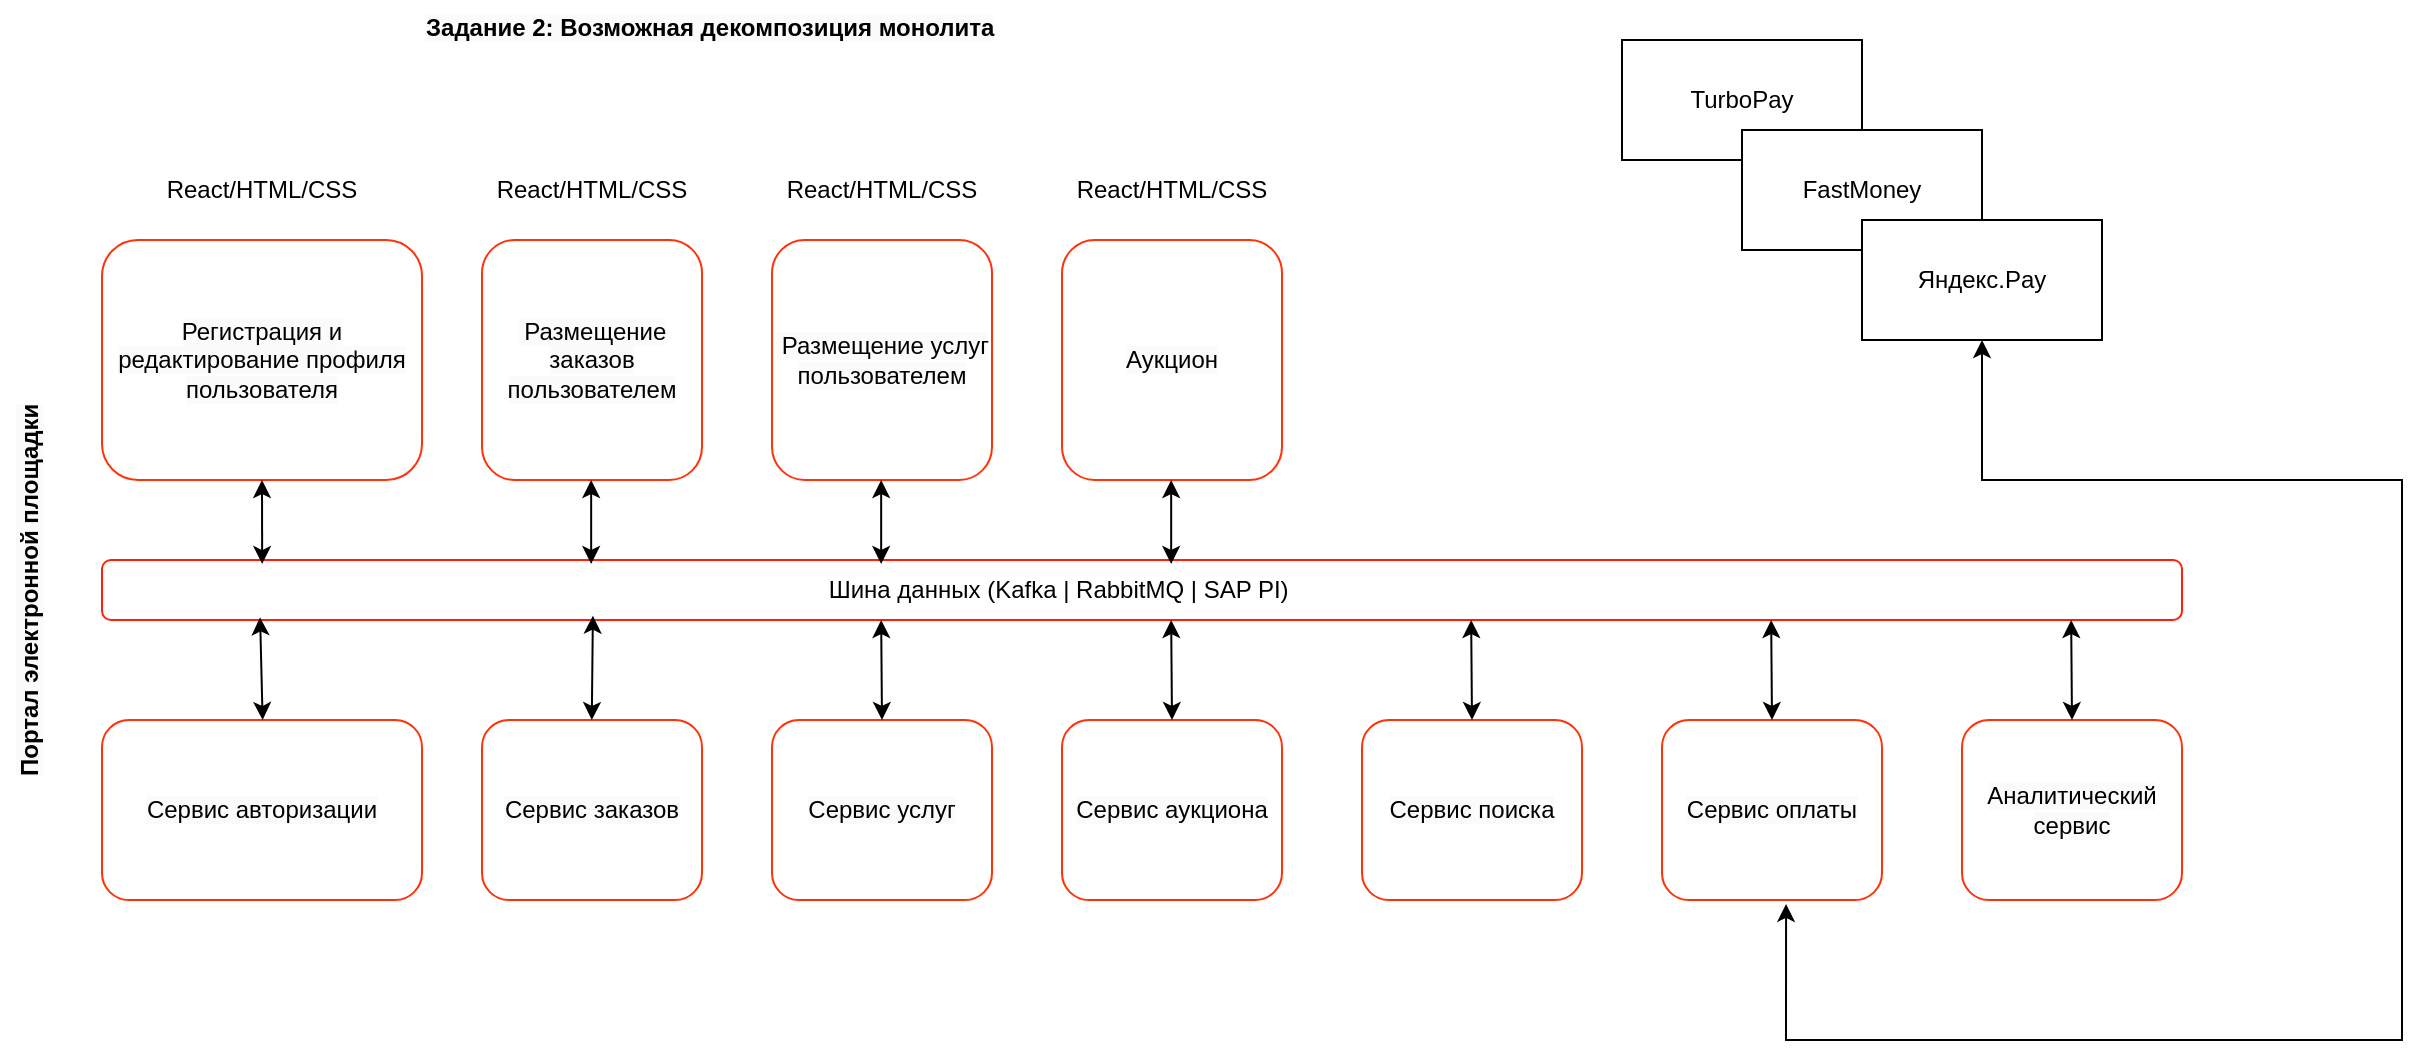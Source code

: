 <mxfile version="26.0.11">
  <diagram id="kgpKYQtTHZ0yAKxKKP6v" name="Page-1">
    <mxGraphModel dx="995" dy="543" grid="1" gridSize="10" guides="1" tooltips="1" connect="1" arrows="1" fold="1" page="1" pageScale="1" pageWidth="850" pageHeight="1100" math="0" shadow="0">
      <root>
        <mxCell id="0" />
        <mxCell id="1" parent="0" />
        <mxCell id="s-tv678PbhezY-uhHTnp-1" value="&lt;span style=&quot;color: rgb(0, 0, 0); font-family: Helvetica; font-size: 12px; font-style: normal; font-variant-ligatures: normal; font-variant-caps: normal; font-weight: 400; letter-spacing: normal; orphans: 2; text-align: center; text-indent: 0px; text-transform: none; widows: 2; word-spacing: 0px; -webkit-text-stroke-width: 0px; white-space: normal; background-color: rgb(251, 251, 251); text-decoration-thickness: initial; text-decoration-style: initial; text-decoration-color: initial; display: inline !important; float: none;&quot;&gt;Сервис авторизации&lt;/span&gt;" style="rounded=1;whiteSpace=wrap;html=1;strokeColor=light-dark(#FF320A,#FFFFFF);" parent="1" vertex="1">
          <mxGeometry x="130" y="380" width="160" height="90" as="geometry" />
        </mxCell>
        <mxCell id="s-tv678PbhezY-uhHTnp-4" value="&lt;span style=&quot;color: rgb(0, 0, 0); font-family: Helvetica; font-size: 12px; font-style: normal; font-variant-ligatures: normal; font-variant-caps: normal; font-weight: 700; letter-spacing: normal; orphans: 2; text-align: center; text-indent: 0px; text-transform: none; widows: 2; word-spacing: 0px; -webkit-text-stroke-width: 0px; white-space: nowrap; background-color: rgb(251, 251, 251); text-decoration-thickness: initial; text-decoration-style: initial; text-decoration-color: initial; display: inline !important; float: none;&quot;&gt;Задание 2: Возможная декомпозиция монолита&lt;/span&gt;" style="text;whiteSpace=wrap;html=1;" parent="1" vertex="1">
          <mxGeometry x="290" y="20" width="310" height="40" as="geometry" />
        </mxCell>
        <mxCell id="s-tv678PbhezY-uhHTnp-5" value="&lt;span style=&quot;color: rgb(0, 0, 0); font-family: Helvetica; font-size: 12px; font-style: normal; font-variant-ligatures: normal; font-variant-caps: normal; font-weight: 700; letter-spacing: normal; orphans: 2; text-align: center; text-indent: 0px; text-transform: none; widows: 2; word-spacing: 0px; -webkit-text-stroke-width: 0px; white-space: nowrap; background-color: rgb(251, 251, 251); text-decoration-thickness: initial; text-decoration-style: initial; text-decoration-color: initial; display: inline !important; float: none;&quot;&gt;Портал электронной площадки&lt;/span&gt;" style="text;whiteSpace=wrap;html=1;rotation=270;" parent="1" vertex="1">
          <mxGeometry x="-10" y="280" width="220" height="40" as="geometry" />
        </mxCell>
        <mxCell id="s-tv678PbhezY-uhHTnp-7" value="&lt;span style=&quot;color: rgb(0, 0, 0); font-family: Helvetica; font-size: 12px; font-style: normal; font-variant-ligatures: normal; font-variant-caps: normal; font-weight: 400; letter-spacing: normal; orphans: 2; text-align: center; text-indent: 0px; text-transform: none; widows: 2; word-spacing: 0px; -webkit-text-stroke-width: 0px; white-space: normal; background-color: rgb(251, 251, 251); text-decoration-thickness: initial; text-decoration-style: initial; text-decoration-color: initial; display: inline !important; float: none;&quot;&gt;Сервис заказов&lt;/span&gt;" style="rounded=1;whiteSpace=wrap;html=1;strokeColor=light-dark(#FF320A,#FFFFFF);" parent="1" vertex="1">
          <mxGeometry x="320" y="380" width="110" height="90" as="geometry" />
        </mxCell>
        <mxCell id="s-tv678PbhezY-uhHTnp-8" value="&lt;span style=&quot;color: rgb(0, 0, 0); font-family: Helvetica; font-size: 12px; font-style: normal; font-variant-ligatures: normal; font-variant-caps: normal; font-weight: 400; letter-spacing: normal; orphans: 2; text-align: center; text-indent: 0px; text-transform: none; widows: 2; word-spacing: 0px; -webkit-text-stroke-width: 0px; white-space: normal; background-color: rgb(251, 251, 251); text-decoration-thickness: initial; text-decoration-style: initial; text-decoration-color: initial; display: inline !important; float: none;&quot;&gt;Сервис услуг&lt;/span&gt;" style="rounded=1;whiteSpace=wrap;html=1;strokeColor=light-dark(#FF320A,#FFFFFF);" parent="1" vertex="1">
          <mxGeometry x="465" y="380" width="110" height="90" as="geometry" />
        </mxCell>
        <mxCell id="s-tv678PbhezY-uhHTnp-9" value="&lt;span style=&quot;color: rgb(0, 0, 0); font-family: Helvetica; font-size: 12px; font-style: normal; font-variant-ligatures: normal; font-variant-caps: normal; font-weight: 400; letter-spacing: normal; orphans: 2; text-align: center; text-indent: 0px; text-transform: none; widows: 2; word-spacing: 0px; -webkit-text-stroke-width: 0px; white-space: normal; background-color: rgb(251, 251, 251); text-decoration-thickness: initial; text-decoration-style: initial; text-decoration-color: initial; display: inline !important; float: none;&quot;&gt;Сервис аукциона&lt;/span&gt;" style="rounded=1;whiteSpace=wrap;html=1;strokeColor=light-dark(#FF320A,#FFFFFF);" parent="1" vertex="1">
          <mxGeometry x="610" y="380" width="110" height="90" as="geometry" />
        </mxCell>
        <mxCell id="s-tv678PbhezY-uhHTnp-11" value="React/HTML/CSS" style="text;html=1;align=center;verticalAlign=middle;whiteSpace=wrap;rounded=0;" parent="1" vertex="1">
          <mxGeometry x="180" y="95" width="60" height="40" as="geometry" />
        </mxCell>
        <mxCell id="s-tv678PbhezY-uhHTnp-13" value="React/HTML/CSS" style="text;html=1;align=center;verticalAlign=middle;whiteSpace=wrap;rounded=0;" parent="1" vertex="1">
          <mxGeometry x="345" y="95" width="60" height="40" as="geometry" />
        </mxCell>
        <mxCell id="s-tv678PbhezY-uhHTnp-14" value="React/HTML/CSS" style="text;html=1;align=center;verticalAlign=middle;whiteSpace=wrap;rounded=0;" parent="1" vertex="1">
          <mxGeometry x="490" y="95" width="60" height="40" as="geometry" />
        </mxCell>
        <mxCell id="s-tv678PbhezY-uhHTnp-15" value="React/HTML/CSS" style="text;html=1;align=center;verticalAlign=middle;whiteSpace=wrap;rounded=0;" parent="1" vertex="1">
          <mxGeometry x="610" y="95" width="110" height="40" as="geometry" />
        </mxCell>
        <mxCell id="s-tv678PbhezY-uhHTnp-16" value="&lt;span style=&quot;color: rgb(0, 0, 0); font-family: Helvetica; font-size: 12px; font-style: normal; font-variant-ligatures: normal; font-variant-caps: normal; font-weight: 400; letter-spacing: normal; orphans: 2; text-align: center; text-indent: 0px; text-transform: none; widows: 2; word-spacing: 0px; -webkit-text-stroke-width: 0px; white-space: normal; background-color: rgb(251, 251, 251); text-decoration-thickness: initial; text-decoration-style: initial; text-decoration-color: initial; display: inline !important; float: none;&quot;&gt;Регистрация и редактирование профиля пользователя&lt;/span&gt;" style="rounded=1;whiteSpace=wrap;html=1;strokeColor=light-dark(#FF320A,#FFFFFF);" parent="1" vertex="1">
          <mxGeometry x="130" y="140" width="160" height="120" as="geometry" />
        </mxCell>
        <mxCell id="s-tv678PbhezY-uhHTnp-21" value="&lt;span style=&quot;color: rgb(0, 0, 0); font-family: Helvetica; font-size: 12px; font-style: normal; font-variant-ligatures: normal; font-variant-caps: normal; font-weight: 400; letter-spacing: normal; orphans: 2; text-align: center; text-indent: 0px; text-transform: none; widows: 2; word-spacing: 0px; -webkit-text-stroke-width: 0px; white-space: normal; background-color: rgb(251, 251, 251); text-decoration-thickness: initial; text-decoration-style: initial; text-decoration-color: initial; display: inline !important; float: none;&quot;&gt;&amp;nbsp;Размещение заказов пользователем&lt;/span&gt;" style="rounded=1;whiteSpace=wrap;html=1;strokeColor=light-dark(#FF320A,#FFFFFF);" parent="1" vertex="1">
          <mxGeometry x="320" y="140" width="110" height="120" as="geometry" />
        </mxCell>
        <mxCell id="s-tv678PbhezY-uhHTnp-22" value="&lt;span style=&quot;color: rgb(0, 0, 0); font-family: Helvetica; font-size: 12px; font-style: normal; font-variant-ligatures: normal; font-variant-caps: normal; font-weight: 400; letter-spacing: normal; orphans: 2; text-align: center; text-indent: 0px; text-transform: none; widows: 2; word-spacing: 0px; -webkit-text-stroke-width: 0px; white-space: normal; background-color: rgb(251, 251, 251); text-decoration-thickness: initial; text-decoration-style: initial; text-decoration-color: initial; display: inline !important; float: none;&quot;&gt;&amp;nbsp;Размещение услуг пользователем&lt;/span&gt;" style="rounded=1;whiteSpace=wrap;html=1;strokeColor=light-dark(#FF320A,#FFFFFF);" parent="1" vertex="1">
          <mxGeometry x="465" y="140" width="110" height="120" as="geometry" />
        </mxCell>
        <mxCell id="s-tv678PbhezY-uhHTnp-23" value="&lt;span style=&quot;color: rgb(0, 0, 0); font-family: Helvetica; font-size: 12px; font-style: normal; font-variant-ligatures: normal; font-variant-caps: normal; font-weight: 400; letter-spacing: normal; orphans: 2; text-align: center; text-indent: 0px; text-transform: none; widows: 2; word-spacing: 0px; -webkit-text-stroke-width: 0px; white-space: normal; background-color: rgb(251, 251, 251); text-decoration-thickness: initial; text-decoration-style: initial; text-decoration-color: initial; display: inline !important; float: none;&quot;&gt;Аукцион&lt;/span&gt;" style="rounded=1;whiteSpace=wrap;html=1;strokeColor=light-dark(#FF320A,#FFFFFF);" parent="1" vertex="1">
          <mxGeometry x="610" y="140" width="110" height="120" as="geometry" />
        </mxCell>
        <mxCell id="s-tv678PbhezY-uhHTnp-25" value="&lt;span style=&quot;color: rgb(0, 0, 0); font-family: Helvetica; font-size: 12px; font-style: normal; font-variant-ligatures: normal; font-variant-caps: normal; font-weight: 400; letter-spacing: normal; orphans: 2; text-align: center; text-indent: 0px; text-transform: none; widows: 2; word-spacing: 0px; -webkit-text-stroke-width: 0px; white-space: normal; background-color: rgb(251, 251, 251); text-decoration-thickness: initial; text-decoration-style: initial; text-decoration-color: initial; display: inline !important; float: none;&quot;&gt;Сервис поиска&lt;/span&gt;" style="rounded=1;whiteSpace=wrap;html=1;strokeColor=light-dark(#FF320A,#FFFFFF);" parent="1" vertex="1">
          <mxGeometry x="760" y="380" width="110" height="90" as="geometry" />
        </mxCell>
        <mxCell id="s-tv678PbhezY-uhHTnp-26" value="&lt;span style=&quot;color: rgb(0, 0, 0); font-family: Helvetica; font-size: 12px; font-style: normal; font-variant-ligatures: normal; font-variant-caps: normal; font-weight: 400; letter-spacing: normal; orphans: 2; text-align: center; text-indent: 0px; text-transform: none; widows: 2; word-spacing: 0px; -webkit-text-stroke-width: 0px; white-space: normal; background-color: rgb(251, 251, 251); text-decoration-thickness: initial; text-decoration-style: initial; text-decoration-color: initial; display: inline !important; float: none;&quot;&gt;Сервис оплаты&lt;/span&gt;" style="rounded=1;whiteSpace=wrap;html=1;strokeColor=light-dark(#FF320A,#FFFFFF);" parent="1" vertex="1">
          <mxGeometry x="910" y="380" width="110" height="90" as="geometry" />
        </mxCell>
        <mxCell id="s-tv678PbhezY-uhHTnp-27" value="&lt;span style=&quot;color: rgb(0, 0, 0); font-family: Helvetica; font-size: 12px; font-style: normal; font-variant-ligatures: normal; font-variant-caps: normal; font-weight: 400; letter-spacing: normal; orphans: 2; text-align: center; text-indent: 0px; text-transform: none; widows: 2; word-spacing: 0px; -webkit-text-stroke-width: 0px; white-space: normal; background-color: rgb(251, 251, 251); text-decoration-thickness: initial; text-decoration-style: initial; text-decoration-color: initial; display: inline !important; float: none;&quot;&gt;Аналитический сервис&lt;/span&gt;" style="rounded=1;whiteSpace=wrap;html=1;strokeColor=light-dark(#FF320A,#FFFFFF);" parent="1" vertex="1">
          <mxGeometry x="1060" y="380" width="110" height="90" as="geometry" />
        </mxCell>
        <mxCell id="s-tv678PbhezY-uhHTnp-28" value="" style="rounded=1;whiteSpace=wrap;html=1;strokeColor=light-dark(#FF2007,#FFFFFF);" parent="1" vertex="1">
          <mxGeometry x="130" y="300" width="1040" height="30" as="geometry" />
        </mxCell>
        <mxCell id="s-tv678PbhezY-uhHTnp-30" value="Шина данных (Kafka | RabbitMQ | SAP PI)&amp;nbsp;" style="text;html=1;align=center;verticalAlign=middle;whiteSpace=wrap;rounded=0;" parent="1" vertex="1">
          <mxGeometry x="450" y="300" width="320" height="30" as="geometry" />
        </mxCell>
        <mxCell id="50NvU-xwB35Kj3Ts2R44-1" value="TurboPay" style="rounded=0;whiteSpace=wrap;html=1;" vertex="1" parent="1">
          <mxGeometry x="890" y="40" width="120" height="60" as="geometry" />
        </mxCell>
        <mxCell id="50NvU-xwB35Kj3Ts2R44-2" value="FastMoney" style="rounded=0;whiteSpace=wrap;html=1;" vertex="1" parent="1">
          <mxGeometry x="950" y="85" width="120" height="60" as="geometry" />
        </mxCell>
        <mxCell id="50NvU-xwB35Kj3Ts2R44-3" value="Яндекс.Pay" style="rounded=0;whiteSpace=wrap;html=1;" vertex="1" parent="1">
          <mxGeometry x="1010" y="130" width="120" height="60" as="geometry" />
        </mxCell>
        <mxCell id="50NvU-xwB35Kj3Ts2R44-4" value="" style="endArrow=classic;startArrow=classic;html=1;rounded=0;entryX=0.5;entryY=1;entryDx=0;entryDy=0;exitX=0.564;exitY=1.022;exitDx=0;exitDy=0;exitPerimeter=0;" edge="1" parent="1" source="s-tv678PbhezY-uhHTnp-26" target="50NvU-xwB35Kj3Ts2R44-3">
          <mxGeometry width="50" height="50" relative="1" as="geometry">
            <mxPoint x="680" y="290" as="sourcePoint" />
            <mxPoint x="730" y="240" as="targetPoint" />
            <Array as="points">
              <mxPoint x="972" y="540" />
              <mxPoint x="1280" y="540" />
              <mxPoint x="1280" y="260" />
              <mxPoint x="1070" y="260" />
            </Array>
          </mxGeometry>
        </mxCell>
        <mxCell id="50NvU-xwB35Kj3Ts2R44-5" value="" style="endArrow=classic;startArrow=classic;html=1;rounded=0;exitX=0.077;exitY=0.067;exitDx=0;exitDy=0;exitPerimeter=0;" edge="1" parent="1" source="s-tv678PbhezY-uhHTnp-28">
          <mxGeometry width="50" height="50" relative="1" as="geometry">
            <mxPoint x="160" y="310" as="sourcePoint" />
            <mxPoint x="210" y="260" as="targetPoint" />
          </mxGeometry>
        </mxCell>
        <mxCell id="50NvU-xwB35Kj3Ts2R44-6" value="" style="endArrow=classic;startArrow=classic;html=1;rounded=0;exitX=0.077;exitY=0.067;exitDx=0;exitDy=0;exitPerimeter=0;" edge="1" parent="1">
          <mxGeometry width="50" height="50" relative="1" as="geometry">
            <mxPoint x="374.58" y="302" as="sourcePoint" />
            <mxPoint x="374.58" y="260" as="targetPoint" />
          </mxGeometry>
        </mxCell>
        <mxCell id="50NvU-xwB35Kj3Ts2R44-7" value="" style="endArrow=classic;startArrow=classic;html=1;rounded=0;exitX=0.077;exitY=0.067;exitDx=0;exitDy=0;exitPerimeter=0;" edge="1" parent="1">
          <mxGeometry width="50" height="50" relative="1" as="geometry">
            <mxPoint x="519.58" y="302" as="sourcePoint" />
            <mxPoint x="519.58" y="260" as="targetPoint" />
          </mxGeometry>
        </mxCell>
        <mxCell id="50NvU-xwB35Kj3Ts2R44-8" value="" style="endArrow=classic;startArrow=classic;html=1;rounded=0;exitX=0.077;exitY=0.067;exitDx=0;exitDy=0;exitPerimeter=0;" edge="1" parent="1">
          <mxGeometry width="50" height="50" relative="1" as="geometry">
            <mxPoint x="664.58" y="302" as="sourcePoint" />
            <mxPoint x="664.58" y="260" as="targetPoint" />
          </mxGeometry>
        </mxCell>
        <mxCell id="50NvU-xwB35Kj3Ts2R44-9" value="" style="endArrow=classic;startArrow=classic;html=1;rounded=0;entryX=0.076;entryY=0.956;entryDx=0;entryDy=0;entryPerimeter=0;" edge="1" parent="1" target="s-tv678PbhezY-uhHTnp-28">
          <mxGeometry width="50" height="50" relative="1" as="geometry">
            <mxPoint x="210.32" y="380" as="sourcePoint" />
            <mxPoint x="210.0" y="333.66" as="targetPoint" />
          </mxGeometry>
        </mxCell>
        <mxCell id="50NvU-xwB35Kj3Ts2R44-10" value="" style="endArrow=classic;startArrow=classic;html=1;rounded=0;entryX=0.236;entryY=0.928;entryDx=0;entryDy=0;entryPerimeter=0;" edge="1" parent="1" target="s-tv678PbhezY-uhHTnp-28">
          <mxGeometry width="50" height="50" relative="1" as="geometry">
            <mxPoint x="374.9" y="380" as="sourcePoint" />
            <mxPoint x="374.58" y="333.66" as="targetPoint" />
          </mxGeometry>
        </mxCell>
        <mxCell id="50NvU-xwB35Kj3Ts2R44-11" value="" style="endArrow=classic;startArrow=classic;html=1;rounded=0;entryX=0.067;entryY=1.122;entryDx=0;entryDy=0;entryPerimeter=0;exitX=0.5;exitY=0;exitDx=0;exitDy=0;" edge="1" parent="1" source="s-tv678PbhezY-uhHTnp-8">
          <mxGeometry width="50" height="50" relative="1" as="geometry">
            <mxPoint x="519.9" y="376.34" as="sourcePoint" />
            <mxPoint x="519.58" y="330.0" as="targetPoint" />
          </mxGeometry>
        </mxCell>
        <mxCell id="50NvU-xwB35Kj3Ts2R44-12" value="" style="endArrow=classic;startArrow=classic;html=1;rounded=0;entryX=0.067;entryY=1.122;entryDx=0;entryDy=0;entryPerimeter=0;exitX=0.5;exitY=0;exitDx=0;exitDy=0;" edge="1" parent="1">
          <mxGeometry width="50" height="50" relative="1" as="geometry">
            <mxPoint x="665" y="380" as="sourcePoint" />
            <mxPoint x="664.58" y="330.0" as="targetPoint" />
          </mxGeometry>
        </mxCell>
        <mxCell id="50NvU-xwB35Kj3Ts2R44-13" value="" style="endArrow=classic;startArrow=classic;html=1;rounded=0;entryX=0.067;entryY=1.122;entryDx=0;entryDy=0;entryPerimeter=0;exitX=0.5;exitY=0;exitDx=0;exitDy=0;" edge="1" parent="1">
          <mxGeometry width="50" height="50" relative="1" as="geometry">
            <mxPoint x="815" y="380" as="sourcePoint" />
            <mxPoint x="814.58" y="330.0" as="targetPoint" />
          </mxGeometry>
        </mxCell>
        <mxCell id="50NvU-xwB35Kj3Ts2R44-14" value="" style="endArrow=classic;startArrow=classic;html=1;rounded=0;entryX=0.067;entryY=1.122;entryDx=0;entryDy=0;entryPerimeter=0;exitX=0.5;exitY=0;exitDx=0;exitDy=0;" edge="1" parent="1">
          <mxGeometry width="50" height="50" relative="1" as="geometry">
            <mxPoint x="965" y="380" as="sourcePoint" />
            <mxPoint x="964.58" y="330.0" as="targetPoint" />
          </mxGeometry>
        </mxCell>
        <mxCell id="50NvU-xwB35Kj3Ts2R44-15" value="" style="endArrow=classic;startArrow=classic;html=1;rounded=0;entryX=0.067;entryY=1.122;entryDx=0;entryDy=0;entryPerimeter=0;exitX=0.5;exitY=0;exitDx=0;exitDy=0;" edge="1" parent="1">
          <mxGeometry width="50" height="50" relative="1" as="geometry">
            <mxPoint x="1115" y="380" as="sourcePoint" />
            <mxPoint x="1114.58" y="330.0" as="targetPoint" />
          </mxGeometry>
        </mxCell>
      </root>
    </mxGraphModel>
  </diagram>
</mxfile>
